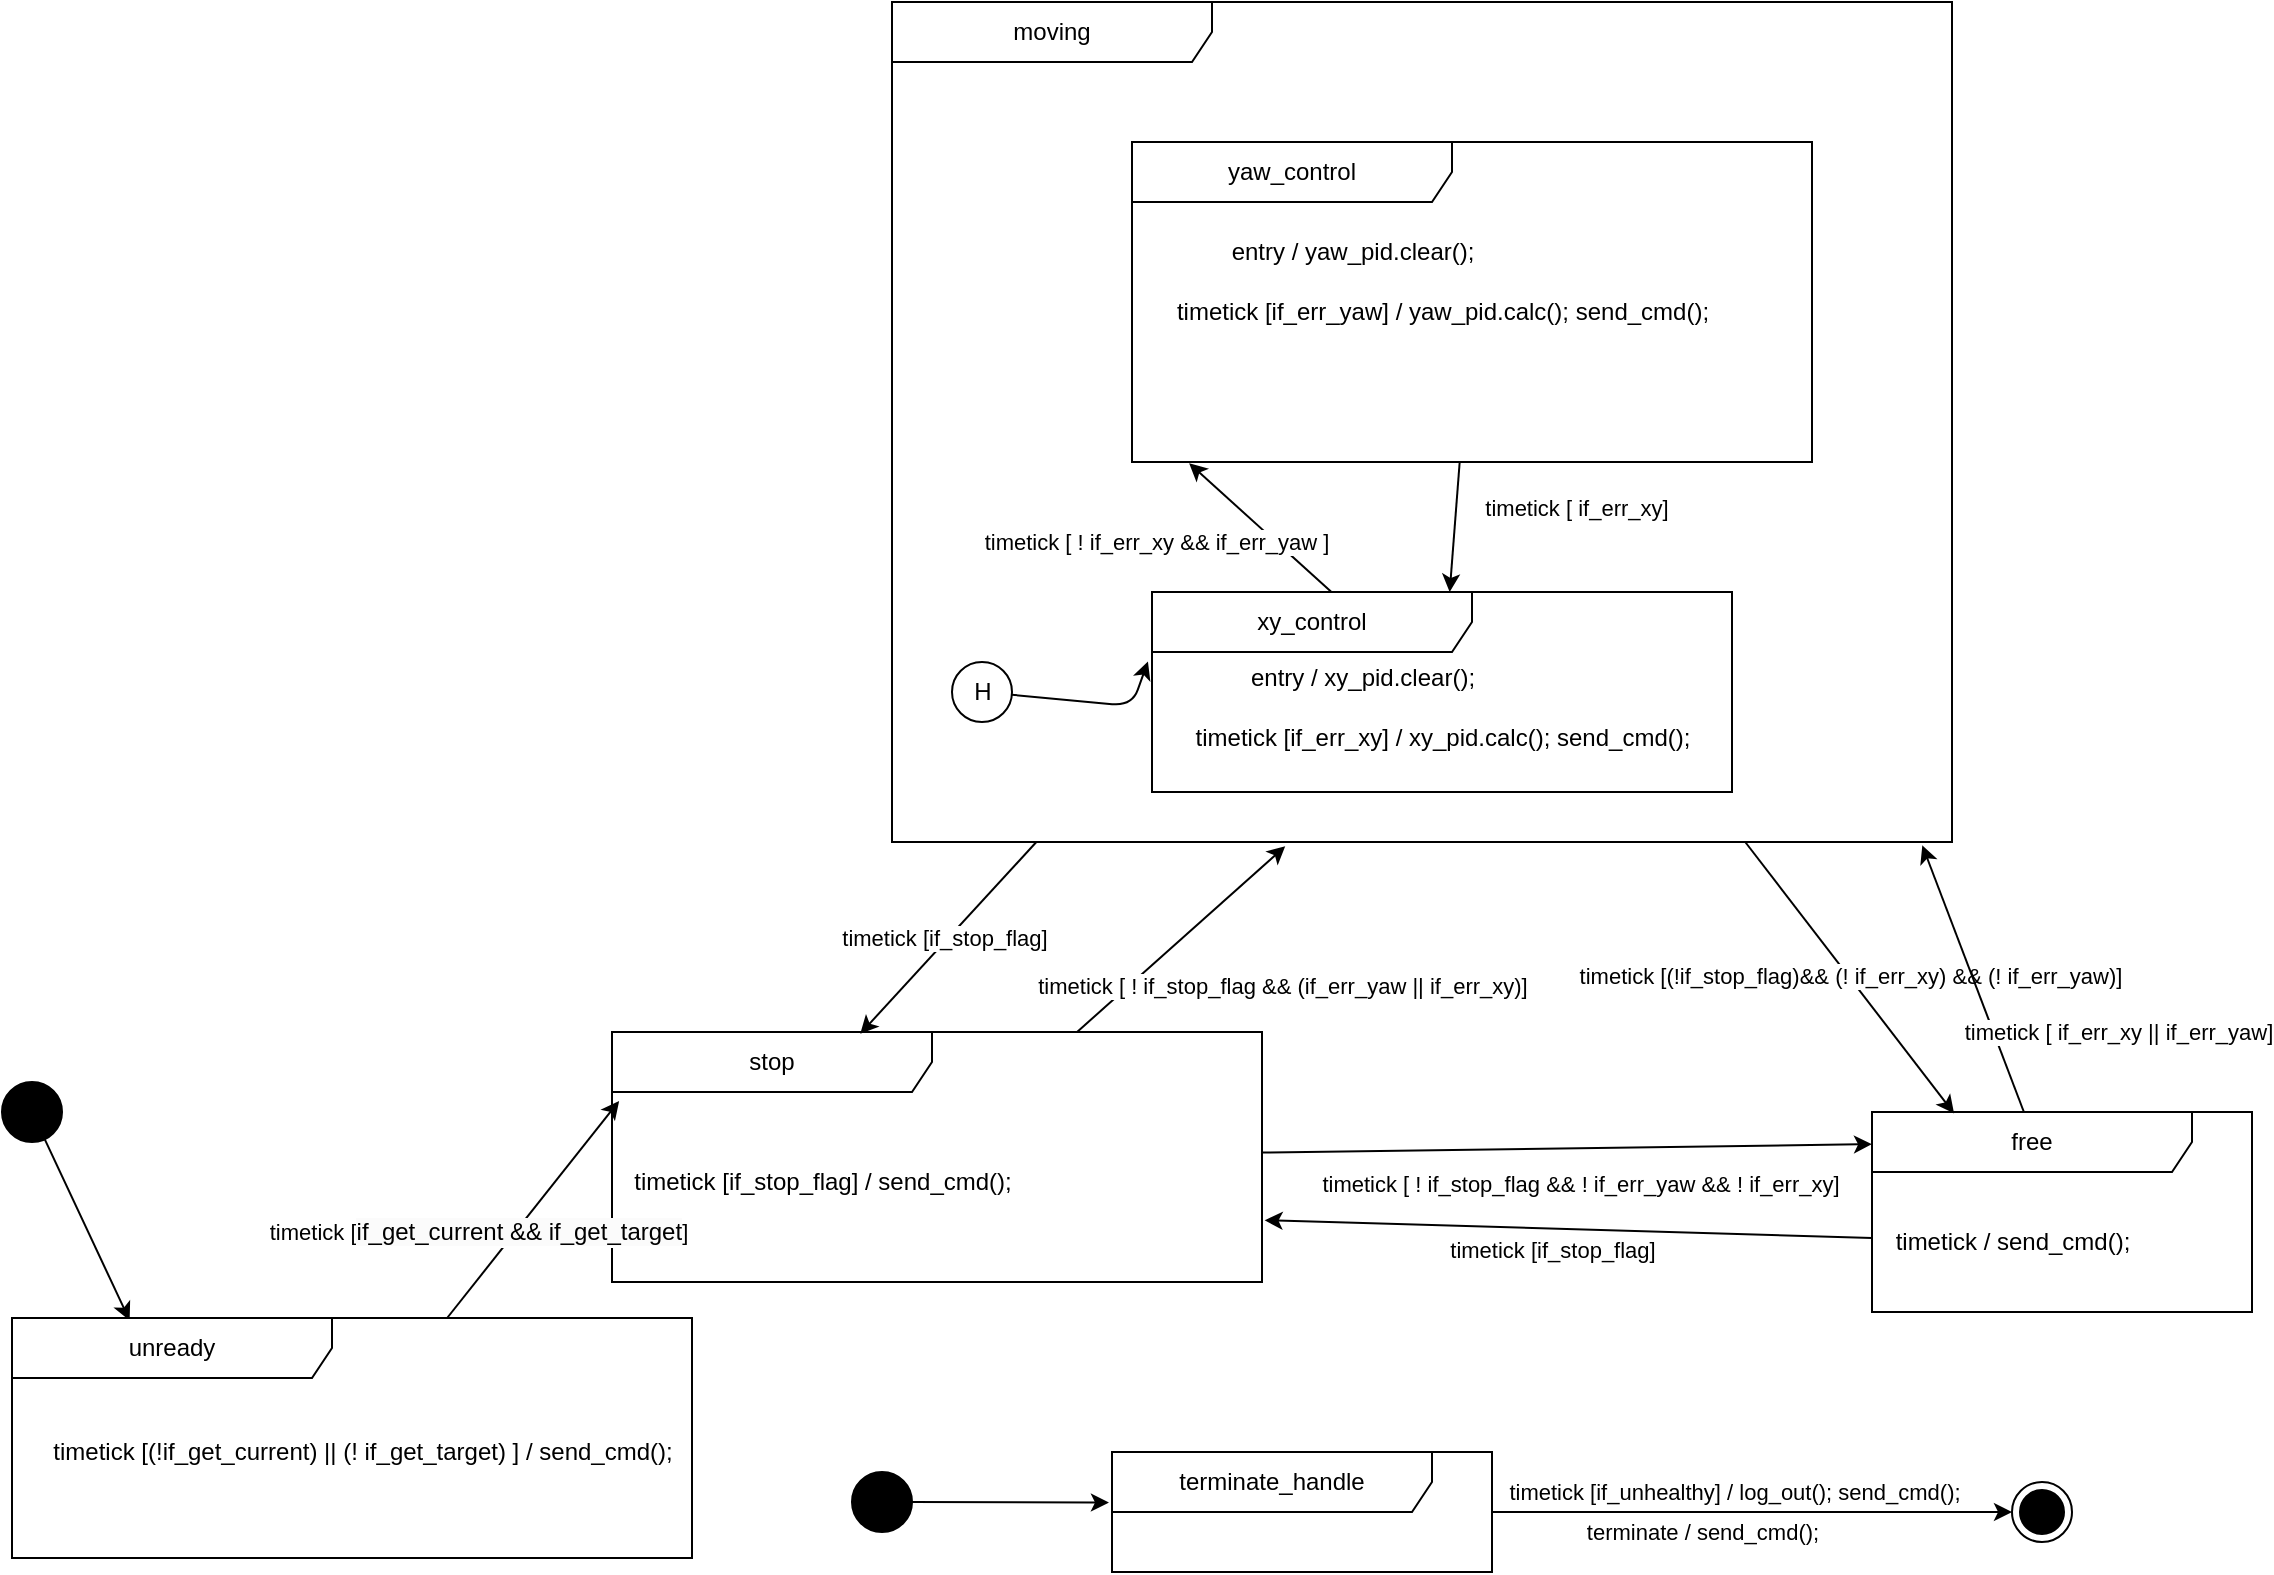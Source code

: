 <mxfile>
    <diagram id="dLbpwWId31D5CVljBKBY" name="第 1 页">
        <mxGraphModel dx="1536" dy="630" grid="0" gridSize="10" guides="1" tooltips="1" connect="1" arrows="1" fold="1" page="1" pageScale="1" pageWidth="1169" pageHeight="827" background="#ffffff" math="0" shadow="0">
            <root>
                <mxCell id="0"/>
                <mxCell id="1" parent="0"/>
                <mxCell id="31" value="moving" style="shape=umlFrame;whiteSpace=wrap;html=1;pointerEvents=0;recursiveResize=0;container=1;collapsible=0;width=160;" parent="1" vertex="1">
                    <mxGeometry x="458" y="25" width="530" height="420" as="geometry"/>
                </mxCell>
                <mxCell id="40" style="edgeStyle=none;html=1;" parent="31" source="34" target="37" edge="1">
                    <mxGeometry relative="1" as="geometry"/>
                </mxCell>
                <mxCell id="41" value="timetick [ if_err_xy]" style="edgeLabel;html=1;align=center;verticalAlign=middle;resizable=0;points=[];" parent="40" vertex="1" connectable="0">
                    <mxGeometry x="-0.311" relative="1" as="geometry">
                        <mxPoint x="60" as="offset"/>
                    </mxGeometry>
                </mxCell>
                <mxCell id="34" value="yaw_control" style="shape=umlFrame;whiteSpace=wrap;html=1;pointerEvents=0;recursiveResize=0;container=1;collapsible=0;width=160;" parent="31" vertex="1">
                    <mxGeometry x="120" y="70" width="340" height="160" as="geometry"/>
                </mxCell>
                <mxCell id="38" value="entry / yaw_pid.clear();" style="text;html=1;align=center;verticalAlign=middle;resizable=0;points=[];autosize=1;strokeColor=none;fillColor=none;" parent="34" vertex="1">
                    <mxGeometry x="40" y="40" width="140" height="30" as="geometry"/>
                </mxCell>
                <mxCell id="39" value="timetick [if_err_yaw] / yaw_pid.calc(); send_cmd();" style="text;html=1;align=center;verticalAlign=middle;resizable=0;points=[];autosize=1;strokeColor=none;fillColor=none;" parent="34" vertex="1">
                    <mxGeometry x="10" y="70" width="290" height="30" as="geometry"/>
                </mxCell>
                <mxCell id="36" style="edgeStyle=none;html=1;entryX=-0.007;entryY=0.347;entryDx=0;entryDy=0;entryPerimeter=0;" parent="31" source="35" target="37" edge="1">
                    <mxGeometry relative="1" as="geometry">
                        <Array as="points">
                            <mxPoint x="120" y="352"/>
                        </Array>
                    </mxGeometry>
                </mxCell>
                <mxCell id="35" value="H" style="ellipse;html=1;" parent="31" vertex="1">
                    <mxGeometry x="30" y="330" width="30" height="30" as="geometry"/>
                </mxCell>
                <mxCell id="37" value="xy_control" style="shape=umlFrame;whiteSpace=wrap;html=1;pointerEvents=0;recursiveResize=0;container=1;collapsible=0;width=160;" parent="31" vertex="1">
                    <mxGeometry x="130" y="295" width="290" height="100" as="geometry"/>
                </mxCell>
                <mxCell id="44" value="entry / xy_pid.clear();" style="text;html=1;align=center;verticalAlign=middle;resizable=0;points=[];autosize=1;strokeColor=none;fillColor=none;" parent="37" vertex="1">
                    <mxGeometry x="35" y="28" width="140" height="30" as="geometry"/>
                </mxCell>
                <mxCell id="45" value="timetick [if_err_xy] / xy_pid.calc(); send_cmd();" style="text;html=1;align=center;verticalAlign=middle;resizable=0;points=[];autosize=1;strokeColor=none;fillColor=none;" parent="37" vertex="1">
                    <mxGeometry x="10" y="58" width="270" height="30" as="geometry"/>
                </mxCell>
                <mxCell id="42" style="edgeStyle=none;html=1;entryX=0.084;entryY=1.004;entryDx=0;entryDy=0;entryPerimeter=0;" parent="31" source="37" target="34" edge="1">
                    <mxGeometry relative="1" as="geometry"/>
                </mxCell>
                <mxCell id="43" value="timetick [ ! if_err_xy &amp;amp;&amp;amp; if_err_yaw ]" style="edgeLabel;html=1;align=center;verticalAlign=middle;resizable=0;points=[];" parent="42" vertex="1" connectable="0">
                    <mxGeometry x="0.195" y="3" relative="1" as="geometry">
                        <mxPoint x="-43" y="11" as="offset"/>
                    </mxGeometry>
                </mxCell>
                <mxCell id="46" value="stop" style="shape=umlFrame;whiteSpace=wrap;html=1;pointerEvents=0;recursiveResize=0;container=1;collapsible=0;width=160;" parent="1" vertex="1">
                    <mxGeometry x="318" y="540" width="325" height="125" as="geometry"/>
                </mxCell>
                <mxCell id="53" value="timetick [if_stop_flag] / send_cmd();" style="text;html=1;align=center;verticalAlign=middle;resizable=0;points=[];autosize=1;strokeColor=none;fillColor=none;" parent="46" vertex="1">
                    <mxGeometry y="60" width="210" height="30" as="geometry"/>
                </mxCell>
                <mxCell id="47" value="free" style="shape=umlFrame;whiteSpace=wrap;html=1;pointerEvents=0;recursiveResize=0;container=1;collapsible=0;width=160;" parent="1" vertex="1">
                    <mxGeometry x="948" y="580" width="190" height="100" as="geometry"/>
                </mxCell>
                <mxCell id="61" value="timetick / send_cmd();" style="text;html=1;align=center;verticalAlign=middle;resizable=0;points=[];autosize=1;strokeColor=none;fillColor=none;" parent="47" vertex="1">
                    <mxGeometry y="50" width="140" height="30" as="geometry"/>
                </mxCell>
                <mxCell id="48" style="edgeStyle=none;html=1;entryX=0.382;entryY=0.007;entryDx=0;entryDy=0;entryPerimeter=0;" parent="1" source="31" target="46" edge="1">
                    <mxGeometry relative="1" as="geometry"/>
                </mxCell>
                <mxCell id="50" value="timetick [if_stop_flag]" style="edgeLabel;html=1;align=center;verticalAlign=middle;resizable=0;points=[];" parent="48" vertex="1" connectable="0">
                    <mxGeometry x="-0.143" y="-1" relative="1" as="geometry">
                        <mxPoint x="-8" y="7" as="offset"/>
                    </mxGeometry>
                </mxCell>
                <mxCell id="49" style="edgeStyle=none;html=1;entryX=0.216;entryY=0.007;entryDx=0;entryDy=0;entryPerimeter=0;" parent="1" source="31" target="47" edge="1">
                    <mxGeometry relative="1" as="geometry"/>
                </mxCell>
                <mxCell id="51" value="timetick [(!if_stop_flag)&amp;amp;&amp;amp; (! if_err_xy) &amp;amp;&amp;amp; (! if_err_yaw)]" style="edgeLabel;html=1;align=center;verticalAlign=middle;resizable=0;points=[];" parent="49" vertex="1" connectable="0">
                    <mxGeometry x="-0.013" y="1" relative="1" as="geometry">
                        <mxPoint as="offset"/>
                    </mxGeometry>
                </mxCell>
                <mxCell id="54" value="" style="ellipse;fillColor=strokeColor;html=1;" parent="1" vertex="1">
                    <mxGeometry x="13" y="565" width="30" height="30" as="geometry"/>
                </mxCell>
                <mxCell id="55" style="edgeStyle=none;html=1;entryX=0.173;entryY=0.01;entryDx=0;entryDy=0;entryPerimeter=0;" parent="1" source="54" target="78" edge="1">
                    <mxGeometry relative="1" as="geometry"/>
                </mxCell>
                <mxCell id="56" style="edgeStyle=none;html=1;entryX=0.371;entryY=1.005;entryDx=0;entryDy=0;entryPerimeter=0;" parent="1" source="46" target="31" edge="1">
                    <mxGeometry relative="1" as="geometry"/>
                </mxCell>
                <mxCell id="58" value="timetick [ ! if_stop_flag &amp;amp;&amp;amp; (if_err_yaw || if_err_xy)]" style="edgeLabel;html=1;align=center;verticalAlign=middle;resizable=0;points=[];" parent="56" vertex="1" connectable="0">
                    <mxGeometry x="0.198" relative="1" as="geometry">
                        <mxPoint x="40" y="32" as="offset"/>
                    </mxGeometry>
                </mxCell>
                <mxCell id="59" style="edgeStyle=none;html=1;entryX=0.972;entryY=1.004;entryDx=0;entryDy=0;entryPerimeter=0;" parent="1" source="47" target="31" edge="1">
                    <mxGeometry relative="1" as="geometry"/>
                </mxCell>
                <mxCell id="60" value="&lt;span style=&quot;color: rgb(0, 0, 0);&quot;&gt;timetick [ if_err_xy || if_err_yaw]&lt;/span&gt;" style="edgeLabel;html=1;align=center;verticalAlign=middle;resizable=0;points=[];" parent="59" vertex="1" connectable="0">
                    <mxGeometry x="-0.4" y="-1" relative="1" as="geometry">
                        <mxPoint x="61" as="offset"/>
                    </mxGeometry>
                </mxCell>
                <mxCell id="62" value="" style="ellipse;fillColor=strokeColor;html=1;" parent="1" vertex="1">
                    <mxGeometry x="438" y="760" width="30" height="30" as="geometry"/>
                </mxCell>
                <mxCell id="66" style="edgeStyle=none;html=1;" parent="1" source="63" target="65" edge="1">
                    <mxGeometry relative="1" as="geometry"/>
                </mxCell>
                <mxCell id="67" value="terminate / send_cmd();" style="edgeLabel;html=1;align=center;verticalAlign=middle;resizable=0;points=[];" parent="66" vertex="1" connectable="0">
                    <mxGeometry x="-0.395" y="1" relative="1" as="geometry">
                        <mxPoint x="26" y="11" as="offset"/>
                    </mxGeometry>
                </mxCell>
                <mxCell id="69" value="timetick [if_unhealthy] / log_out(); send_cmd();" style="edgeLabel;html=1;align=center;verticalAlign=middle;resizable=0;points=[];" parent="66" vertex="1" connectable="0">
                    <mxGeometry x="-0.38" y="1" relative="1" as="geometry">
                        <mxPoint x="40" y="-9" as="offset"/>
                    </mxGeometry>
                </mxCell>
                <mxCell id="63" value="terminate_handle" style="shape=umlFrame;whiteSpace=wrap;html=1;pointerEvents=0;recursiveResize=0;container=1;collapsible=0;width=160;" parent="1" vertex="1">
                    <mxGeometry x="568" y="750" width="190" height="60" as="geometry"/>
                </mxCell>
                <mxCell id="64" style="edgeStyle=none;html=1;entryX=-0.008;entryY=0.421;entryDx=0;entryDy=0;entryPerimeter=0;" parent="1" source="62" target="63" edge="1">
                    <mxGeometry relative="1" as="geometry"/>
                </mxCell>
                <mxCell id="65" value="" style="ellipse;html=1;shape=endState;fillColor=strokeColor;" parent="1" vertex="1">
                    <mxGeometry x="1018" y="765" width="30" height="30" as="geometry"/>
                </mxCell>
                <mxCell id="73" style="edgeStyle=none;html=1;entryX=0;entryY=0.161;entryDx=0;entryDy=0;entryPerimeter=0;" parent="1" source="46" target="47" edge="1">
                    <mxGeometry relative="1" as="geometry"/>
                </mxCell>
                <mxCell id="75" value="&lt;span style=&quot;color: rgb(0, 0, 0);&quot;&gt;timetick [ ! if_stop_flag &amp;amp;&amp;amp; ! if_err_yaw &amp;amp;&amp;amp; ! if_err_xy]&lt;/span&gt;" style="edgeLabel;html=1;align=center;verticalAlign=middle;resizable=0;points=[];" parent="73" vertex="1" connectable="0">
                    <mxGeometry x="0.186" y="1" relative="1" as="geometry">
                        <mxPoint x="-22" y="19" as="offset"/>
                    </mxGeometry>
                </mxCell>
                <mxCell id="76" style="edgeStyle=none;html=1;entryX=1.004;entryY=0.753;entryDx=0;entryDy=0;entryPerimeter=0;" parent="1" source="61" target="46" edge="1">
                    <mxGeometry relative="1" as="geometry"/>
                </mxCell>
                <mxCell id="77" value="timetick [if_stop_flag]" style="edgeLabel;html=1;align=center;verticalAlign=middle;resizable=0;points=[];" parent="76" vertex="1" connectable="0">
                    <mxGeometry x="0.495" relative="1" as="geometry">
                        <mxPoint x="67" y="12" as="offset"/>
                    </mxGeometry>
                </mxCell>
                <mxCell id="78" value="unready" style="shape=umlFrame;whiteSpace=wrap;html=1;pointerEvents=0;recursiveResize=0;container=1;collapsible=0;width=160;" parent="1" vertex="1">
                    <mxGeometry x="18" y="683" width="340" height="120" as="geometry"/>
                </mxCell>
                <mxCell id="79" value="&lt;span style=&quot;color: rgb(0, 0, 0);&quot;&gt;timetick [(!if_get_current) || (! if_get_target) ] / send_cmd();&lt;/span&gt;" style="text;html=1;align=center;verticalAlign=middle;resizable=0;points=[];autosize=1;strokeColor=none;fillColor=none;" parent="78" vertex="1">
                    <mxGeometry x="10" y="52" width="330" height="30" as="geometry"/>
                </mxCell>
                <mxCell id="80" style="edgeStyle=none;html=1;entryX=0.011;entryY=0.276;entryDx=0;entryDy=0;entryPerimeter=0;" parent="1" source="78" target="46" edge="1">
                    <mxGeometry relative="1" as="geometry"/>
                </mxCell>
                <mxCell id="81" value="timetick [&lt;span style=&quot;color: rgb(0, 0, 0); font-size: 12px; background-color: rgb(251, 251, 251);&quot;&gt;if_get_current &amp;amp;&amp;amp; if_get_target&lt;/span&gt;]" style="edgeLabel;html=1;align=center;verticalAlign=middle;resizable=0;points=[];" parent="80" vertex="1" connectable="0">
                    <mxGeometry x="-0.39" y="-2" relative="1" as="geometry">
                        <mxPoint x="-12" y="-12" as="offset"/>
                    </mxGeometry>
                </mxCell>
            </root>
        </mxGraphModel>
    </diagram>
</mxfile>